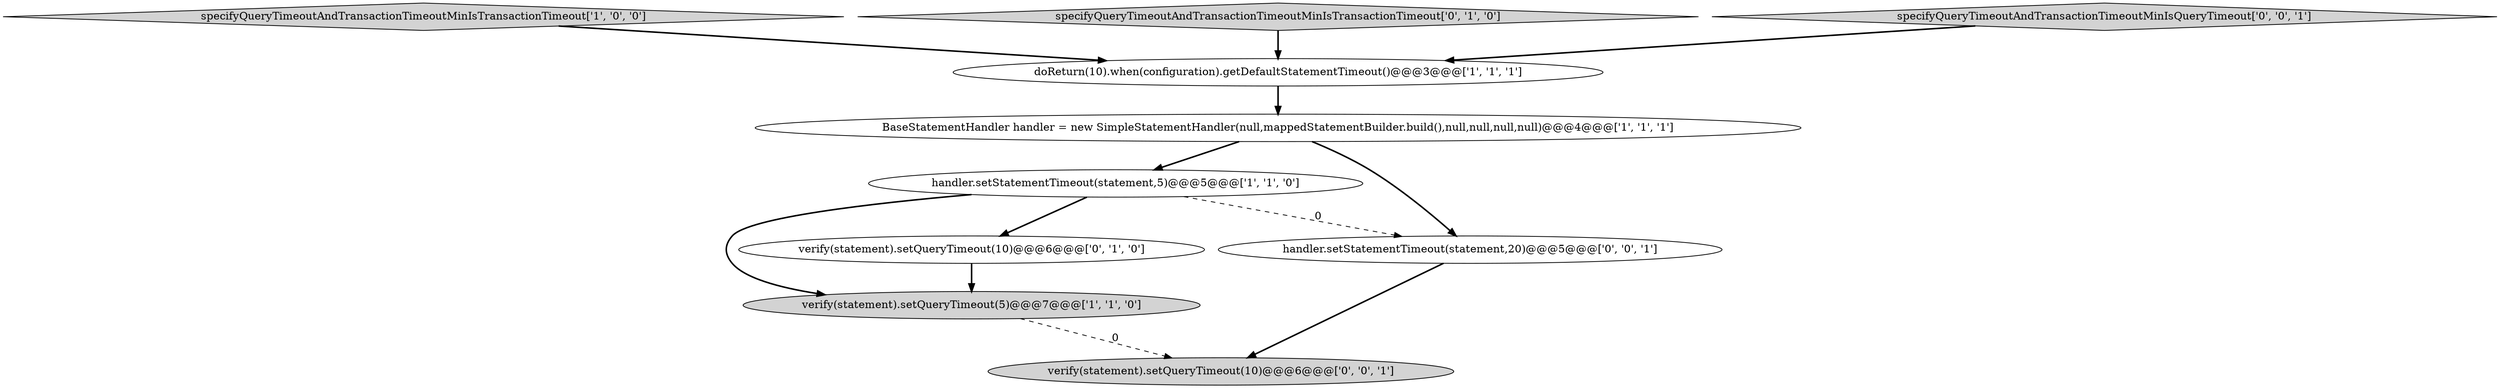 digraph {
3 [style = filled, label = "verify(statement).setQueryTimeout(5)@@@7@@@['1', '1', '0']", fillcolor = lightgray, shape = ellipse image = "AAA0AAABBB1BBB"];
1 [style = filled, label = "handler.setStatementTimeout(statement,5)@@@5@@@['1', '1', '0']", fillcolor = white, shape = ellipse image = "AAA0AAABBB1BBB"];
0 [style = filled, label = "specifyQueryTimeoutAndTransactionTimeoutMinIsTransactionTimeout['1', '0', '0']", fillcolor = lightgray, shape = diamond image = "AAA0AAABBB1BBB"];
5 [style = filled, label = "verify(statement).setQueryTimeout(10)@@@6@@@['0', '1', '0']", fillcolor = white, shape = ellipse image = "AAA1AAABBB2BBB"];
6 [style = filled, label = "specifyQueryTimeoutAndTransactionTimeoutMinIsTransactionTimeout['0', '1', '0']", fillcolor = lightgray, shape = diamond image = "AAA0AAABBB2BBB"];
4 [style = filled, label = "doReturn(10).when(configuration).getDefaultStatementTimeout()@@@3@@@['1', '1', '1']", fillcolor = white, shape = ellipse image = "AAA0AAABBB1BBB"];
7 [style = filled, label = "specifyQueryTimeoutAndTransactionTimeoutMinIsQueryTimeout['0', '0', '1']", fillcolor = lightgray, shape = diamond image = "AAA0AAABBB3BBB"];
9 [style = filled, label = "handler.setStatementTimeout(statement,20)@@@5@@@['0', '0', '1']", fillcolor = white, shape = ellipse image = "AAA0AAABBB3BBB"];
2 [style = filled, label = "BaseStatementHandler handler = new SimpleStatementHandler(null,mappedStatementBuilder.build(),null,null,null,null)@@@4@@@['1', '1', '1']", fillcolor = white, shape = ellipse image = "AAA0AAABBB1BBB"];
8 [style = filled, label = "verify(statement).setQueryTimeout(10)@@@6@@@['0', '0', '1']", fillcolor = lightgray, shape = ellipse image = "AAA0AAABBB3BBB"];
2->9 [style = bold, label=""];
1->3 [style = bold, label=""];
5->3 [style = bold, label=""];
9->8 [style = bold, label=""];
3->8 [style = dashed, label="0"];
0->4 [style = bold, label=""];
7->4 [style = bold, label=""];
6->4 [style = bold, label=""];
2->1 [style = bold, label=""];
4->2 [style = bold, label=""];
1->9 [style = dashed, label="0"];
1->5 [style = bold, label=""];
}
